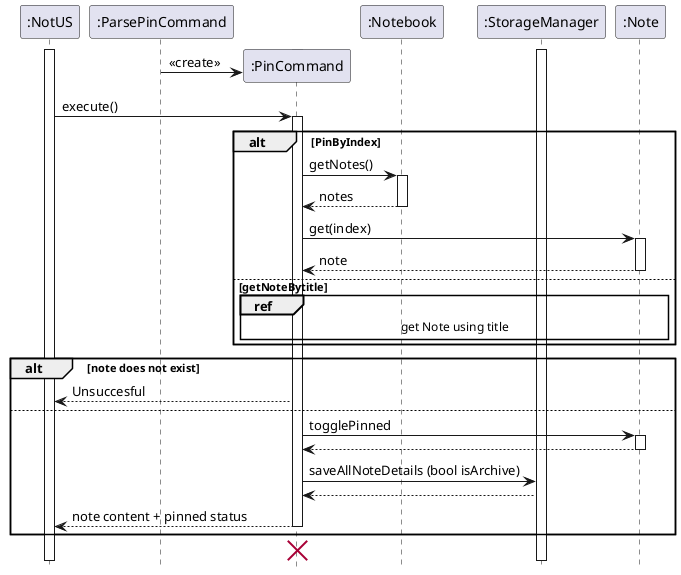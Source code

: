 @startuml
hide footbox

participant ":NotUS" as NotUS
participant ":ParsePinCommand" as ParsePinCommand
participant ":PinCommand" as PinCommand
participant ":Notebook" as Notebook
participant ":StorageManager" as StorageManager
participant ":Note" as Note

create NotUS
activate NotUS
create ParsePinCommand

create StorageManager
activate StorageManager

create PinCommand
activate PinCommand

ParsePinCommand -> PinCommand : <<create>>
deactivate PinCommand



NotUS -> PinCommand: execute()
activate PinCommand

alt PinByIndex

    PinCommand -> Notebook: getNotes()
    activate Notebook
    Notebook --> PinCommand: notes
    deactivate Notebook

    PinCommand -> Note: get(index)
    activate Note
    Note --> PinCommand: note
    deactivate Note

else getNoteBytitle
ref over PinCommand, Notebook, Note: get Note using title

end

alt note does not exist 

    PinCommand --> NotUS: Unsuccesful

else 
    PinCommand -> Note: togglePinned
    activate Note
    Note --> PinCommand
    deactivate Note

    PinCommand -> StorageManager: saveAllNoteDetails (bool isArchive)
    StorageManager --> PinCommand

    PinCommand --> NotUS: note content + pinned status
    deactivate PinCommand
end

destroy PinCommand
@enduml